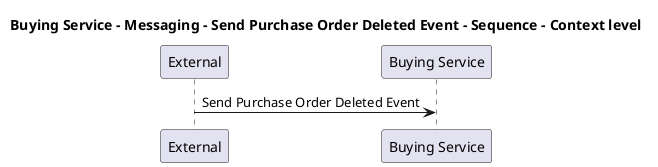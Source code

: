 @startuml

title Buying Service - Messaging - Send Purchase Order Deleted Event - Sequence - Context level

participant "External" as C4InterFlow.SoftwareSystems.ExternalSystem
participant "Buying Service" as ECommercePlatform.SoftwareSystems.BuyingService

C4InterFlow.SoftwareSystems.ExternalSystem -> ECommercePlatform.SoftwareSystems.BuyingService : Send Purchase Order Deleted Event


@enduml
